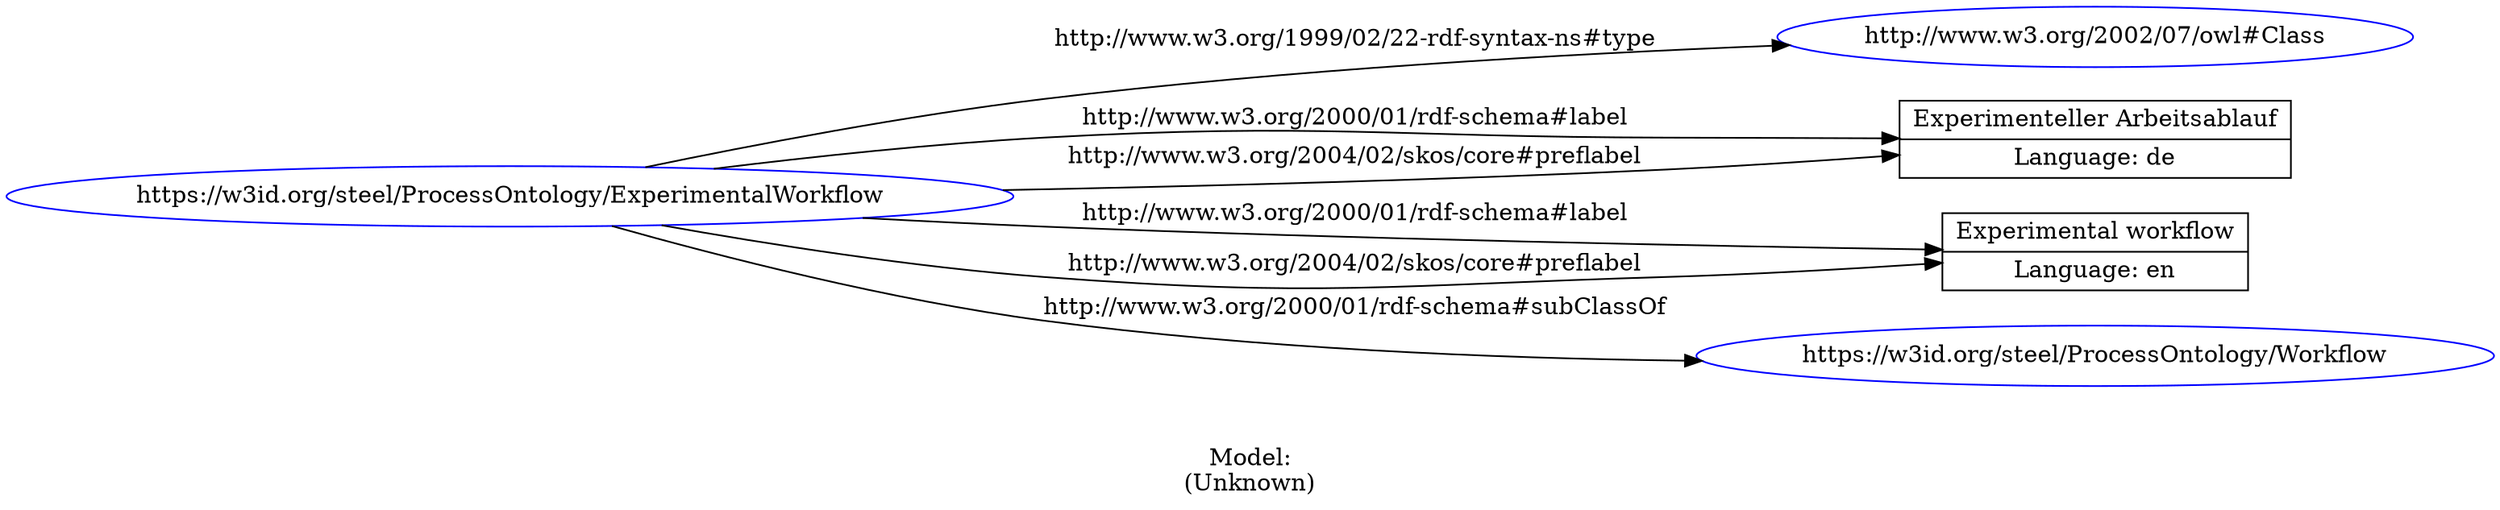 digraph {
	rankdir = LR;
	charset="utf-8";

	"Rhttps://w3id.org/steel/ProcessOntology/ExperimentalWorkflow" -> "Rhttp://www.w3.org/2002/07/owl#Class" [ label="http://www.w3.org/1999/02/22-rdf-syntax-ns#type" ];
	"Rhttps://w3id.org/steel/ProcessOntology/ExperimentalWorkflow" -> "LExperimenteller Arbeitsablauf|Language: de" [ label="http://www.w3.org/2000/01/rdf-schema#label" ];
	"Rhttps://w3id.org/steel/ProcessOntology/ExperimentalWorkflow" -> "LExperimental workflow|Language: en" [ label="http://www.w3.org/2000/01/rdf-schema#label" ];
	"Rhttps://w3id.org/steel/ProcessOntology/ExperimentalWorkflow" -> "Rhttps://w3id.org/steel/ProcessOntology/Workflow" [ label="http://www.w3.org/2000/01/rdf-schema#subClassOf" ];
	"Rhttps://w3id.org/steel/ProcessOntology/ExperimentalWorkflow" -> "LExperimenteller Arbeitsablauf|Language: de" [ label="http://www.w3.org/2004/02/skos/core#preflabel" ];
	"Rhttps://w3id.org/steel/ProcessOntology/ExperimentalWorkflow" -> "LExperimental workflow|Language: en" [ label="http://www.w3.org/2004/02/skos/core#preflabel" ];

	// Resources
	"Rhttps://w3id.org/steel/ProcessOntology/ExperimentalWorkflow" [ label="https://w3id.org/steel/ProcessOntology/ExperimentalWorkflow", shape = ellipse, color = blue ];
	"Rhttp://www.w3.org/2002/07/owl#Class" [ label="http://www.w3.org/2002/07/owl#Class", shape = ellipse, color = blue ];
	"Rhttps://w3id.org/steel/ProcessOntology/Workflow" [ label="https://w3id.org/steel/ProcessOntology/Workflow", shape = ellipse, color = blue ];

	// Anonymous nodes

	// Literals
	"LExperimenteller Arbeitsablauf|Language: de" [ label="Experimenteller Arbeitsablauf|Language: de", shape = record ];
	"LExperimental workflow|Language: en" [ label="Experimental workflow|Language: en", shape = record ];

	label="\n\nModel:\n(Unknown)";
}
